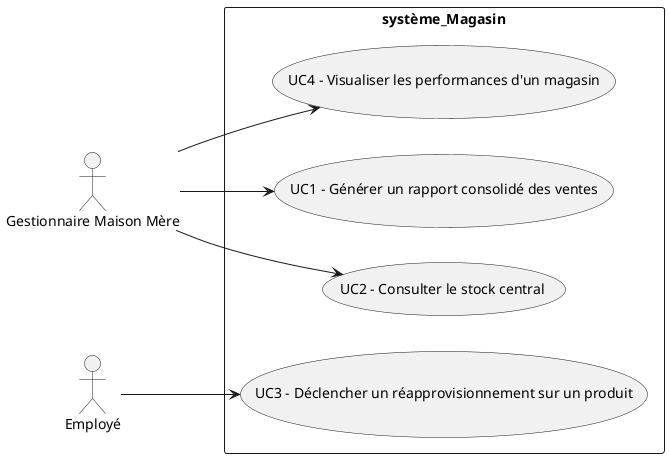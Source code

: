 @startuml
left to right direction
actor "Gestionnaire Maison Mère" as gestionnaire 
actor "Employé" as user
rectangle système_Magasin {
  usecase "UC1 - Générer un rapport consolidé des ventes" as UC1
  usecase "UC2 - Consulter le stock central" as UC2
  usecase "UC3 - Déclencher un réapprovisionnement sur un produit" as UC3
  usecase "UC4 - Visualiser les performances d'un magasin" as UC4
}
gestionnaire --> UC1
gestionnaire --> UC2
user --> UC3
gestionnaire --> UC4
@enduml